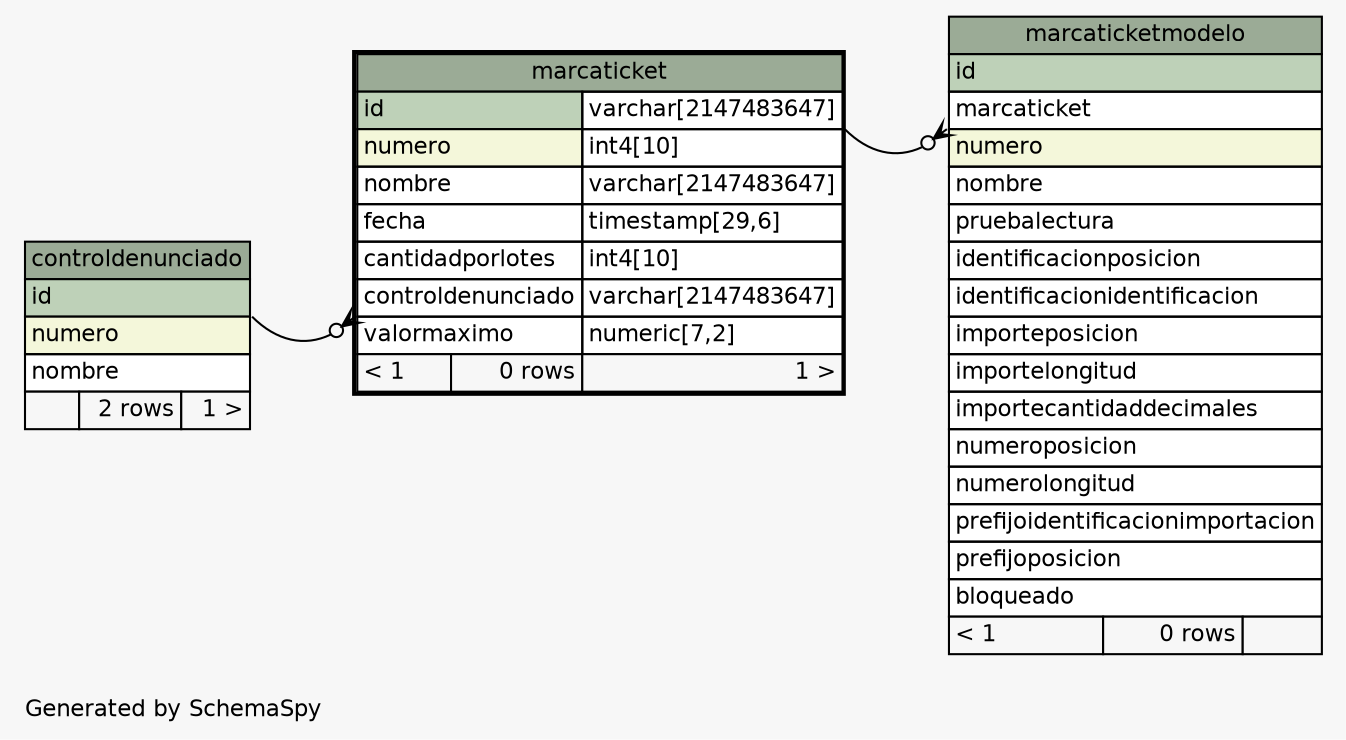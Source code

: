 // dot 2.2.1 on Windows 10 10.0
// SchemaSpy rev 590
digraph "oneDegreeRelationshipsDiagram" {
  graph [
    rankdir="RL"
    bgcolor="#f7f7f7"
    label="\nGenerated by SchemaSpy"
    labeljust="l"
    nodesep="0.18"
    ranksep="0.46"
    fontname="Helvetica"
    fontsize="11"
  ];
  node [
    fontname="Helvetica"
    fontsize="11"
    shape="plaintext"
  ];
  edge [
    arrowsize="0.8"
  ];
  "marcaticket":"controldenunciado":sw -> "controldenunciado":"id":se [arrowhead=none dir=back arrowtail=crowodot];
  "marcaticketmodelo":"marcaticket":sw -> "marcaticket":"id.type":se [arrowhead=none dir=back arrowtail=crowodot];
  "controldenunciado" [
    label=<
    <TABLE BORDER="0" CELLBORDER="1" CELLSPACING="0" BGCOLOR="#ffffff">
      <TR><TD COLSPAN="3" BGCOLOR="#9bab96" ALIGN="CENTER">controldenunciado</TD></TR>
      <TR><TD PORT="id" COLSPAN="3" BGCOLOR="#bed1b8" ALIGN="LEFT">id</TD></TR>
      <TR><TD PORT="numero" COLSPAN="3" BGCOLOR="#f4f7da" ALIGN="LEFT">numero</TD></TR>
      <TR><TD PORT="nombre" COLSPAN="3" ALIGN="LEFT">nombre</TD></TR>
      <TR><TD ALIGN="LEFT" BGCOLOR="#f7f7f7">  </TD><TD ALIGN="RIGHT" BGCOLOR="#f7f7f7">2 rows</TD><TD ALIGN="RIGHT" BGCOLOR="#f7f7f7">1 &gt;</TD></TR>
    </TABLE>>
    URL="controldenunciado.html"
    tooltip="controldenunciado"
  ];
  "marcaticket" [
    label=<
    <TABLE BORDER="2" CELLBORDER="1" CELLSPACING="0" BGCOLOR="#ffffff">
      <TR><TD COLSPAN="3" BGCOLOR="#9bab96" ALIGN="CENTER">marcaticket</TD></TR>
      <TR><TD PORT="id" COLSPAN="2" BGCOLOR="#bed1b8" ALIGN="LEFT">id</TD><TD PORT="id.type" ALIGN="LEFT">varchar[2147483647]</TD></TR>
      <TR><TD PORT="numero" COLSPAN="2" BGCOLOR="#f4f7da" ALIGN="LEFT">numero</TD><TD PORT="numero.type" ALIGN="LEFT">int4[10]</TD></TR>
      <TR><TD PORT="nombre" COLSPAN="2" ALIGN="LEFT">nombre</TD><TD PORT="nombre.type" ALIGN="LEFT">varchar[2147483647]</TD></TR>
      <TR><TD PORT="fecha" COLSPAN="2" ALIGN="LEFT">fecha</TD><TD PORT="fecha.type" ALIGN="LEFT">timestamp[29,6]</TD></TR>
      <TR><TD PORT="cantidadporlotes" COLSPAN="2" ALIGN="LEFT">cantidadporlotes</TD><TD PORT="cantidadporlotes.type" ALIGN="LEFT">int4[10]</TD></TR>
      <TR><TD PORT="controldenunciado" COLSPAN="2" ALIGN="LEFT">controldenunciado</TD><TD PORT="controldenunciado.type" ALIGN="LEFT">varchar[2147483647]</TD></TR>
      <TR><TD PORT="valormaximo" COLSPAN="2" ALIGN="LEFT">valormaximo</TD><TD PORT="valormaximo.type" ALIGN="LEFT">numeric[7,2]</TD></TR>
      <TR><TD ALIGN="LEFT" BGCOLOR="#f7f7f7">&lt; 1</TD><TD ALIGN="RIGHT" BGCOLOR="#f7f7f7">0 rows</TD><TD ALIGN="RIGHT" BGCOLOR="#f7f7f7">1 &gt;</TD></TR>
    </TABLE>>
    URL="marcaticket.html"
    tooltip="marcaticket"
  ];
  "marcaticketmodelo" [
    label=<
    <TABLE BORDER="0" CELLBORDER="1" CELLSPACING="0" BGCOLOR="#ffffff">
      <TR><TD COLSPAN="3" BGCOLOR="#9bab96" ALIGN="CENTER">marcaticketmodelo</TD></TR>
      <TR><TD PORT="id" COLSPAN="3" BGCOLOR="#bed1b8" ALIGN="LEFT">id</TD></TR>
      <TR><TD PORT="marcaticket" COLSPAN="3" ALIGN="LEFT">marcaticket</TD></TR>
      <TR><TD PORT="numero" COLSPAN="3" BGCOLOR="#f4f7da" ALIGN="LEFT">numero</TD></TR>
      <TR><TD PORT="nombre" COLSPAN="3" ALIGN="LEFT">nombre</TD></TR>
      <TR><TD PORT="pruebalectura" COLSPAN="3" ALIGN="LEFT">pruebalectura</TD></TR>
      <TR><TD PORT="identificacionposicion" COLSPAN="3" ALIGN="LEFT">identificacionposicion</TD></TR>
      <TR><TD PORT="identificacionidentificacion" COLSPAN="3" ALIGN="LEFT">identificacionidentificacion</TD></TR>
      <TR><TD PORT="importeposicion" COLSPAN="3" ALIGN="LEFT">importeposicion</TD></TR>
      <TR><TD PORT="importelongitud" COLSPAN="3" ALIGN="LEFT">importelongitud</TD></TR>
      <TR><TD PORT="importecantidaddecimales" COLSPAN="3" ALIGN="LEFT">importecantidaddecimales</TD></TR>
      <TR><TD PORT="numeroposicion" COLSPAN="3" ALIGN="LEFT">numeroposicion</TD></TR>
      <TR><TD PORT="numerolongitud" COLSPAN="3" ALIGN="LEFT">numerolongitud</TD></TR>
      <TR><TD PORT="prefijoidentificacionimportacion" COLSPAN="3" ALIGN="LEFT">prefijoidentificacionimportacion</TD></TR>
      <TR><TD PORT="prefijoposicion" COLSPAN="3" ALIGN="LEFT">prefijoposicion</TD></TR>
      <TR><TD PORT="bloqueado" COLSPAN="3" ALIGN="LEFT">bloqueado</TD></TR>
      <TR><TD ALIGN="LEFT" BGCOLOR="#f7f7f7">&lt; 1</TD><TD ALIGN="RIGHT" BGCOLOR="#f7f7f7">0 rows</TD><TD ALIGN="RIGHT" BGCOLOR="#f7f7f7">  </TD></TR>
    </TABLE>>
    URL="marcaticketmodelo.html"
    tooltip="marcaticketmodelo"
  ];
}
